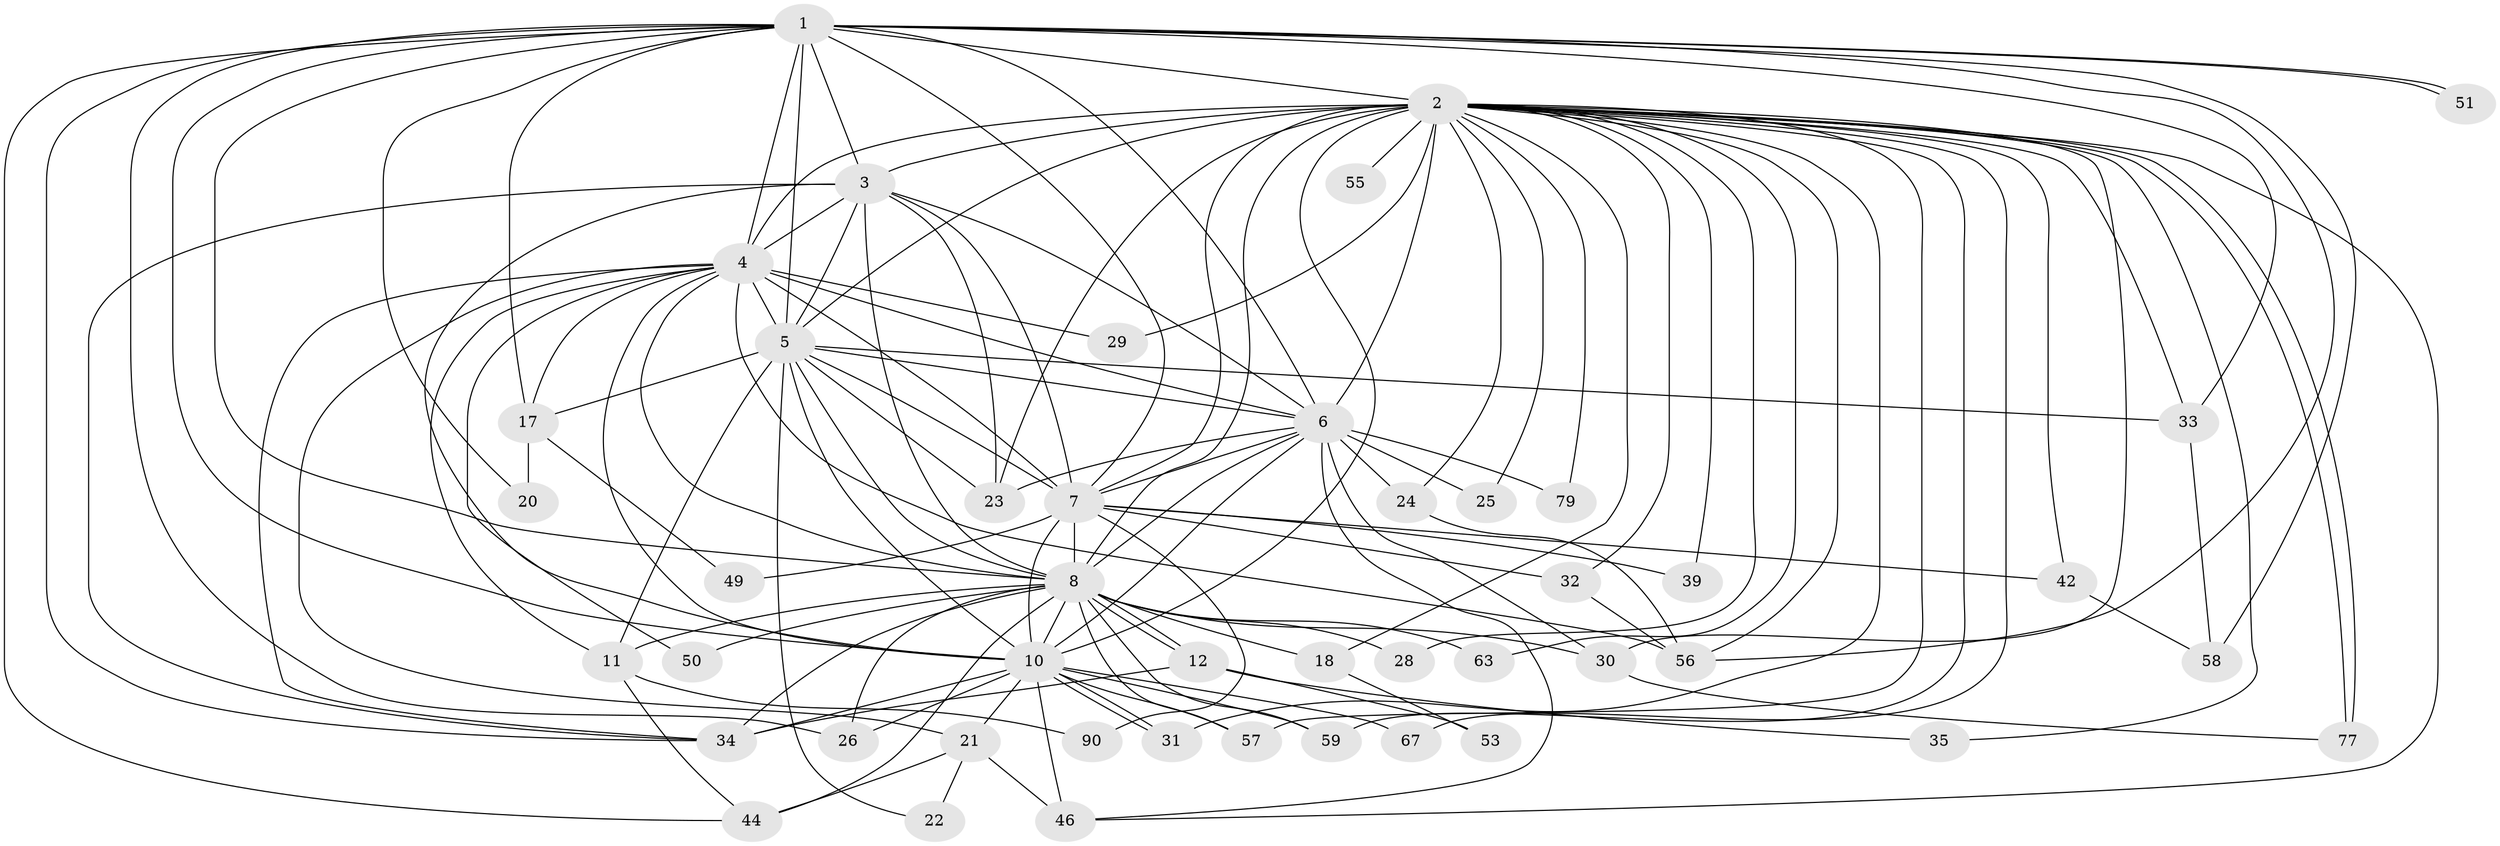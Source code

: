 // original degree distribution, {20: 0.03260869565217391, 31: 0.010869565217391304, 12: 0.010869565217391304, 14: 0.010869565217391304, 18: 0.010869565217391304, 16: 0.010869565217391304, 28: 0.010869565217391304, 17: 0.010869565217391304, 6: 0.03260869565217391, 3: 0.2391304347826087, 2: 0.5108695652173914, 5: 0.043478260869565216, 4: 0.06521739130434782}
// Generated by graph-tools (version 1.1) at 2025/17/03/04/25 18:17:56]
// undirected, 46 vertices, 132 edges
graph export_dot {
graph [start="1"]
  node [color=gray90,style=filled];
  1 [super="+27"];
  2 [super="+48+52+9+47"];
  3 [super="+62"];
  4 [super="+36+66+91+37+13+16"];
  5;
  6 [super="+61+19"];
  7;
  8 [super="+65+15+83+14+54"];
  10;
  11;
  12;
  17;
  18;
  20;
  21;
  22;
  23 [super="+70"];
  24;
  25;
  26;
  28;
  29;
  30 [super="+41"];
  31 [super="+88"];
  32 [super="+78"];
  33 [super="+72"];
  34 [super="+38+43+40"];
  35;
  39;
  42 [super="+68"];
  44 [super="+71+85"];
  46 [super="+75"];
  49;
  50;
  51;
  53;
  55;
  56;
  57 [super="+73"];
  58;
  59 [super="+86"];
  63;
  67;
  77 [super="+87"];
  79;
  90;
  1 -- 2 [weight=2];
  1 -- 3;
  1 -- 4 [weight=3];
  1 -- 5;
  1 -- 6;
  1 -- 7;
  1 -- 8;
  1 -- 10;
  1 -- 17;
  1 -- 20;
  1 -- 34;
  1 -- 44;
  1 -- 51;
  1 -- 51;
  1 -- 56;
  1 -- 58;
  1 -- 26;
  1 -- 33;
  2 -- 3 [weight=3];
  2 -- 4 [weight=5];
  2 -- 5 [weight=2];
  2 -- 6 [weight=3];
  2 -- 7 [weight=2];
  2 -- 8 [weight=4];
  2 -- 10 [weight=2];
  2 -- 18;
  2 -- 24;
  2 -- 25;
  2 -- 32;
  2 -- 33;
  2 -- 35;
  2 -- 39;
  2 -- 46;
  2 -- 55 [weight=2];
  2 -- 57 [weight=2];
  2 -- 67;
  2 -- 77;
  2 -- 77;
  2 -- 23;
  2 -- 59;
  2 -- 42;
  2 -- 79;
  2 -- 28;
  2 -- 29;
  2 -- 63;
  2 -- 30;
  2 -- 56;
  2 -- 31;
  3 -- 4;
  3 -- 5;
  3 -- 6;
  3 -- 7;
  3 -- 8;
  3 -- 10;
  3 -- 23;
  3 -- 34;
  4 -- 5;
  4 -- 6 [weight=3];
  4 -- 7;
  4 -- 8;
  4 -- 10;
  4 -- 21;
  4 -- 29;
  4 -- 17;
  4 -- 11;
  4 -- 50;
  4 -- 56;
  4 -- 34;
  5 -- 6;
  5 -- 7;
  5 -- 8;
  5 -- 10;
  5 -- 11;
  5 -- 17;
  5 -- 22;
  5 -- 23;
  5 -- 33;
  6 -- 7;
  6 -- 8 [weight=2];
  6 -- 10 [weight=2];
  6 -- 23;
  6 -- 24;
  6 -- 25;
  6 -- 46;
  6 -- 79;
  6 -- 30;
  7 -- 8 [weight=3];
  7 -- 10;
  7 -- 32;
  7 -- 39;
  7 -- 42;
  7 -- 49;
  7 -- 90;
  8 -- 10 [weight=2];
  8 -- 11 [weight=2];
  8 -- 12 [weight=2];
  8 -- 12;
  8 -- 28;
  8 -- 30;
  8 -- 50;
  8 -- 59;
  8 -- 63;
  8 -- 57;
  8 -- 44;
  8 -- 34 [weight=3];
  8 -- 18;
  8 -- 26;
  10 -- 21;
  10 -- 26;
  10 -- 31;
  10 -- 31;
  10 -- 34;
  10 -- 57;
  10 -- 59;
  10 -- 67;
  10 -- 46;
  11 -- 44;
  11 -- 90;
  12 -- 35;
  12 -- 53;
  12 -- 34;
  17 -- 20;
  17 -- 49;
  18 -- 53;
  21 -- 22;
  21 -- 46;
  21 -- 44;
  24 -- 56;
  30 -- 77;
  32 -- 56;
  33 -- 58;
  42 -- 58;
}
